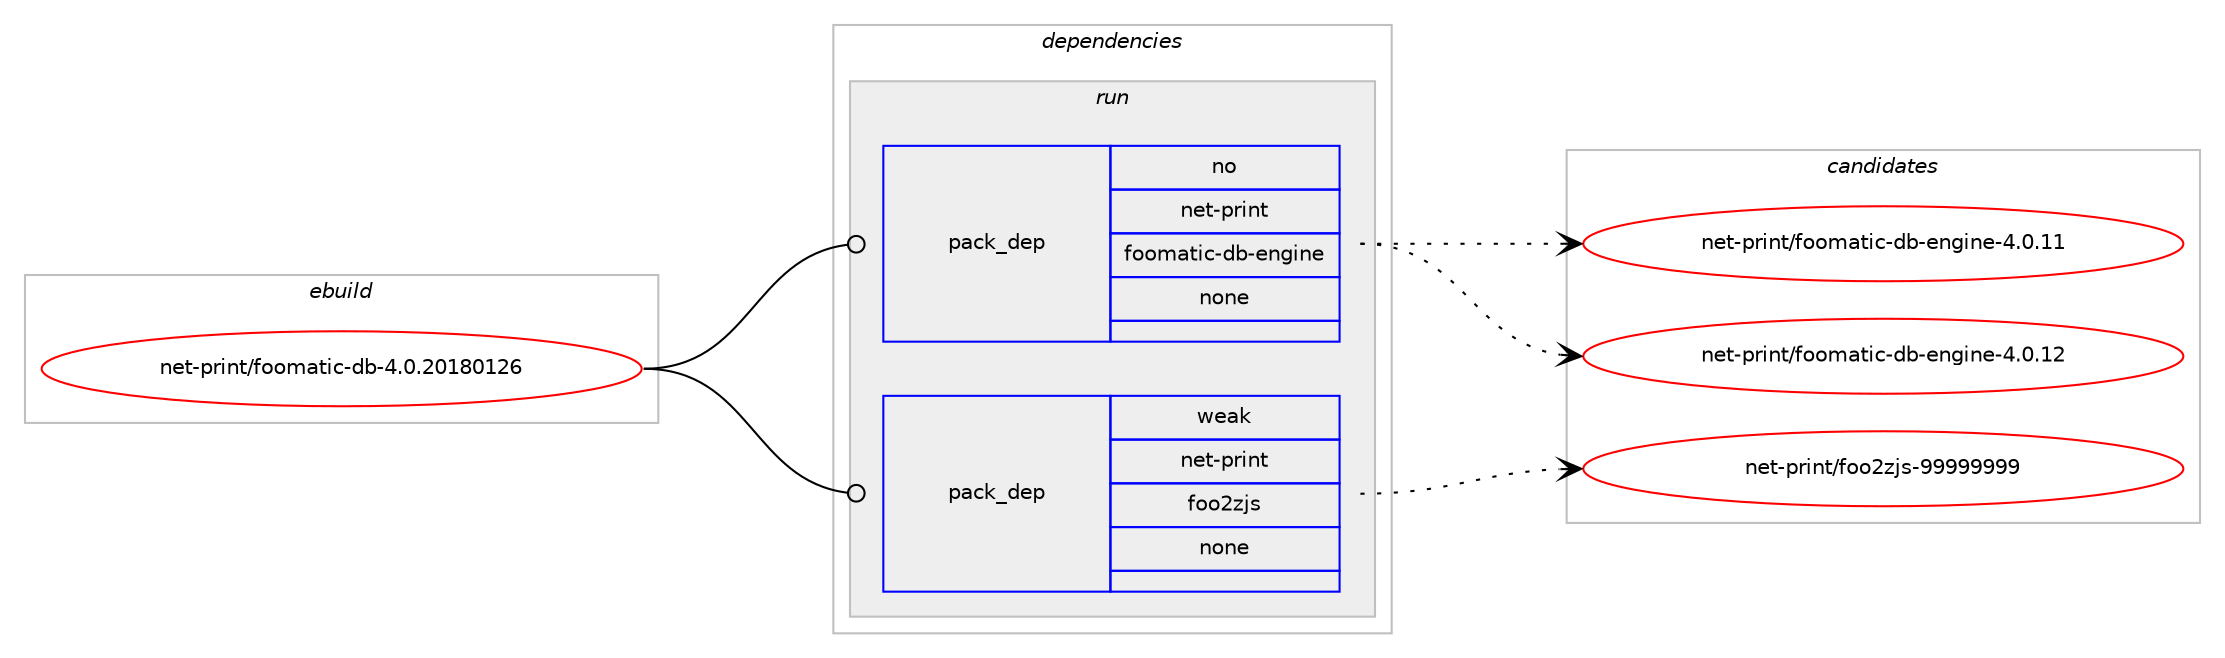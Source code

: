 digraph prolog {

# *************
# Graph options
# *************

newrank=true;
concentrate=true;
compound=true;
graph [rankdir=LR,fontname=Helvetica,fontsize=10,ranksep=1.5];#, ranksep=2.5, nodesep=0.2];
edge  [arrowhead=vee];
node  [fontname=Helvetica,fontsize=10];

# **********
# The ebuild
# **********

subgraph cluster_leftcol {
color=gray;
rank=same;
label=<<i>ebuild</i>>;
id [label="net-print/foomatic-db-4.0.20180126", color=red, width=4, href="../net-print/foomatic-db-4.0.20180126.svg"];
}

# ****************
# The dependencies
# ****************

subgraph cluster_midcol {
color=gray;
label=<<i>dependencies</i>>;
subgraph cluster_compile {
fillcolor="#eeeeee";
style=filled;
label=<<i>compile</i>>;
}
subgraph cluster_compileandrun {
fillcolor="#eeeeee";
style=filled;
label=<<i>compile and run</i>>;
}
subgraph cluster_run {
fillcolor="#eeeeee";
style=filled;
label=<<i>run</i>>;
subgraph pack1199262 {
dependency1677021 [label=<<TABLE BORDER="0" CELLBORDER="1" CELLSPACING="0" CELLPADDING="4" WIDTH="220"><TR><TD ROWSPAN="6" CELLPADDING="30">pack_dep</TD></TR><TR><TD WIDTH="110">no</TD></TR><TR><TD>net-print</TD></TR><TR><TD>foomatic-db-engine</TD></TR><TR><TD>none</TD></TR><TR><TD></TD></TR></TABLE>>, shape=none, color=blue];
}
id:e -> dependency1677021:w [weight=20,style="solid",arrowhead="odot"];
subgraph pack1199263 {
dependency1677022 [label=<<TABLE BORDER="0" CELLBORDER="1" CELLSPACING="0" CELLPADDING="4" WIDTH="220"><TR><TD ROWSPAN="6" CELLPADDING="30">pack_dep</TD></TR><TR><TD WIDTH="110">weak</TD></TR><TR><TD>net-print</TD></TR><TR><TD>foo2zjs</TD></TR><TR><TD>none</TD></TR><TR><TD></TD></TR></TABLE>>, shape=none, color=blue];
}
id:e -> dependency1677022:w [weight=20,style="solid",arrowhead="odot"];
}
}

# **************
# The candidates
# **************

subgraph cluster_choices {
rank=same;
color=gray;
label=<<i>candidates</i>>;

subgraph choice1199262 {
color=black;
nodesep=1;
choice1101011164511211410511011647102111111109971161059945100984510111010310511010145524648464949 [label="net-print/foomatic-db-engine-4.0.11", color=red, width=4,href="../net-print/foomatic-db-engine-4.0.11.svg"];
choice1101011164511211410511011647102111111109971161059945100984510111010310511010145524648464950 [label="net-print/foomatic-db-engine-4.0.12", color=red, width=4,href="../net-print/foomatic-db-engine-4.0.12.svg"];
dependency1677021:e -> choice1101011164511211410511011647102111111109971161059945100984510111010310511010145524648464949:w [style=dotted,weight="100"];
dependency1677021:e -> choice1101011164511211410511011647102111111109971161059945100984510111010310511010145524648464950:w [style=dotted,weight="100"];
}
subgraph choice1199263 {
color=black;
nodesep=1;
choice110101116451121141051101164710211111150122106115455757575757575757 [label="net-print/foo2zjs-99999999", color=red, width=4,href="../net-print/foo2zjs-99999999.svg"];
dependency1677022:e -> choice110101116451121141051101164710211111150122106115455757575757575757:w [style=dotted,weight="100"];
}
}

}

